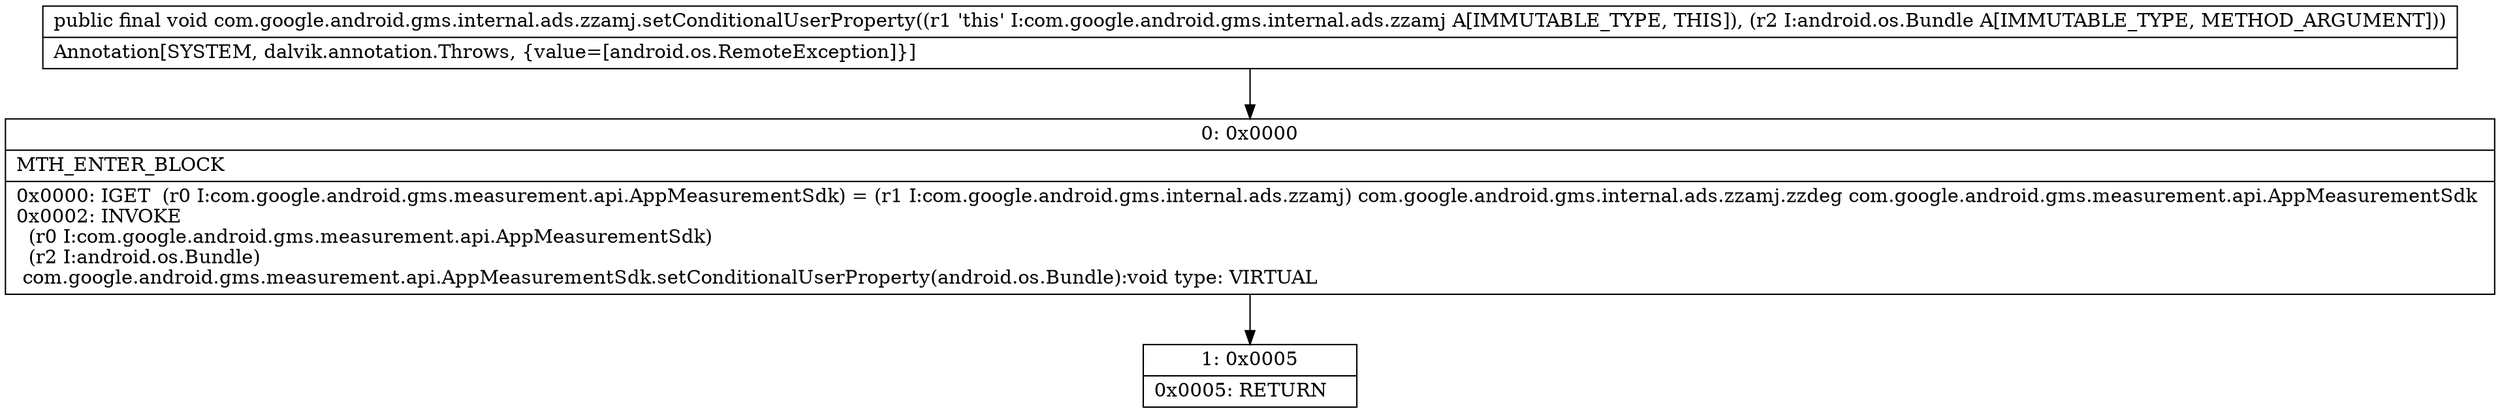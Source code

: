 digraph "CFG forcom.google.android.gms.internal.ads.zzamj.setConditionalUserProperty(Landroid\/os\/Bundle;)V" {
Node_0 [shape=record,label="{0\:\ 0x0000|MTH_ENTER_BLOCK\l|0x0000: IGET  (r0 I:com.google.android.gms.measurement.api.AppMeasurementSdk) = (r1 I:com.google.android.gms.internal.ads.zzamj) com.google.android.gms.internal.ads.zzamj.zzdeg com.google.android.gms.measurement.api.AppMeasurementSdk \l0x0002: INVOKE  \l  (r0 I:com.google.android.gms.measurement.api.AppMeasurementSdk)\l  (r2 I:android.os.Bundle)\l com.google.android.gms.measurement.api.AppMeasurementSdk.setConditionalUserProperty(android.os.Bundle):void type: VIRTUAL \l}"];
Node_1 [shape=record,label="{1\:\ 0x0005|0x0005: RETURN   \l}"];
MethodNode[shape=record,label="{public final void com.google.android.gms.internal.ads.zzamj.setConditionalUserProperty((r1 'this' I:com.google.android.gms.internal.ads.zzamj A[IMMUTABLE_TYPE, THIS]), (r2 I:android.os.Bundle A[IMMUTABLE_TYPE, METHOD_ARGUMENT]))  | Annotation[SYSTEM, dalvik.annotation.Throws, \{value=[android.os.RemoteException]\}]\l}"];
MethodNode -> Node_0;
Node_0 -> Node_1;
}

